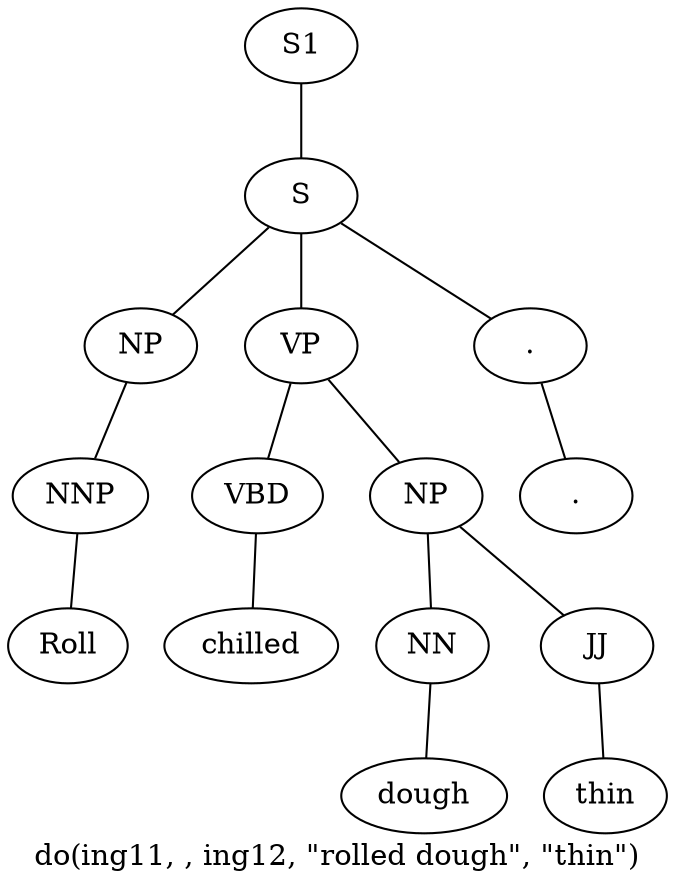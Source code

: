 graph SyntaxGraph {
	label = "do(ing11, , ing12, \"rolled dough\", \"thin\")";
	Node0 [label="S1"];
	Node1 [label="S"];
	Node2 [label="NP"];
	Node3 [label="NNP"];
	Node4 [label="Roll"];
	Node5 [label="VP"];
	Node6 [label="VBD"];
	Node7 [label="chilled"];
	Node8 [label="NP"];
	Node9 [label="NN"];
	Node10 [label="dough"];
	Node11 [label="JJ"];
	Node12 [label="thin"];
	Node13 [label="."];
	Node14 [label="."];

	Node0 -- Node1;
	Node1 -- Node2;
	Node1 -- Node5;
	Node1 -- Node13;
	Node2 -- Node3;
	Node3 -- Node4;
	Node5 -- Node6;
	Node5 -- Node8;
	Node6 -- Node7;
	Node8 -- Node9;
	Node8 -- Node11;
	Node9 -- Node10;
	Node11 -- Node12;
	Node13 -- Node14;
}